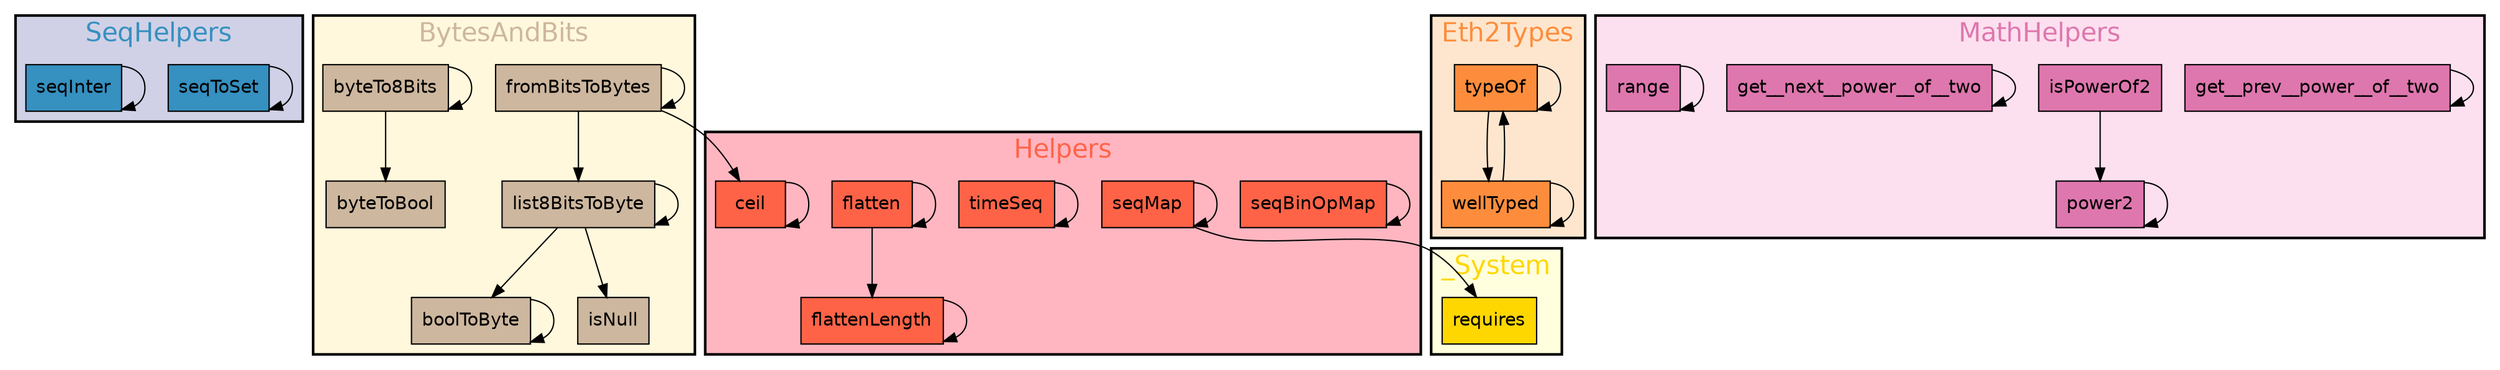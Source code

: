 digraph G {
fontname=helvetica;
subgraph cluster_SeqHelpers {
style=filled;
fontsize="20.0";
fillcolor="#d0d1e6";
fontcolor="#3690c0";
penwidth=2;
label=SeqHelpers;
seqToSet [shape=rectangle, style=filled, fontname=helvetica, fillcolor="#3690c0"];
seqInter [shape=rectangle, style=filled, fontname=helvetica, fillcolor="#3690c0"];
}

subgraph cluster_BytesAndBits {
style=filled;
fontsize="20.0";
fillcolor=cornsilk;
fontcolor=bisque3;
penwidth=2;
label=BytesAndBits;
byteTo8Bits [shape=rectangle, style=filled, fontname=helvetica, fillcolor=bisque3];
fromBitsToBytes [shape=rectangle, style=filled, fontname=helvetica, fillcolor=bisque3];
boolToByte [shape=rectangle, style=filled, fontname=helvetica, fillcolor=bisque3];
byteToBool [shape=rectangle, style=filled, fontname=helvetica, fillcolor=bisque3];
list8BitsToByte [shape=rectangle, style=filled, fontname=helvetica, fillcolor=bisque3];
isNull [shape=rectangle, style=filled, fontname=helvetica, fillcolor=bisque3];
}

subgraph cluster_Eth2Types {
style=filled;
fontsize="20.0";
fillcolor="#fee6ce";
fontcolor="#fd8d3c";
penwidth=2;
label=Eth2Types;
typeOf [shape=rectangle, style=filled, fontname=helvetica, fillcolor="#fd8d3c"];
wellTyped [shape=rectangle, style=filled, fontname=helvetica, fillcolor="#fd8d3c"];
}

subgraph cluster_MathHelpers {
style=filled;
fontsize="20.0";
fillcolor="#fde0ef";
fontcolor="#de77ae";
penwidth=2;
label=MathHelpers;
get__prev__power__of__two [shape=rectangle, style=filled, fontname=helvetica, fillcolor="#de77ae"];
isPowerOf2 [shape=rectangle, style=filled, fontname=helvetica, fillcolor="#de77ae"];
power2 [shape=rectangle, style=filled, fontname=helvetica, fillcolor="#de77ae"];
get__next__power__of__two [shape=rectangle, style=filled, fontname=helvetica, fillcolor="#de77ae"];
range [shape=rectangle, style=filled, fontname=helvetica, fillcolor="#de77ae"];
}

subgraph cluster_Helpers {
style=filled;
fontsize="20.0";
fillcolor=lightpink;
fontcolor=tomato;
penwidth=2;
label=Helpers;
seqBinOpMap [shape=rectangle, style=filled, fontname=helvetica, fillcolor=tomato];
seqMap [shape=rectangle, style=filled, fontname=helvetica, fillcolor=tomato];
timeSeq [shape=rectangle, style=filled, fontname=helvetica, fillcolor=tomato];
flatten [shape=rectangle, style=filled, fontname=helvetica, fillcolor=tomato];
ceil [shape=rectangle, style=filled, fontname=helvetica, fillcolor=tomato];
flattenLength [shape=rectangle, style=filled, fontname=helvetica, fillcolor=tomato];
}

subgraph cluster__System {
style=filled;
fontsize="20.0";
fillcolor="#ffffdd";
fontcolor=gold;
penwidth=2;
label=_System;
requires [shape=rectangle, style=filled, fontname=helvetica, fillcolor=gold];
}

seqBinOpMap -> seqBinOpMap;
seqMap -> requires;
seqMap -> seqMap;
timeSeq -> timeSeq;
byteTo8Bits -> byteTo8Bits;
byteTo8Bits -> byteToBool;
typeOf -> typeOf;
typeOf -> wellTyped;
fromBitsToBytes -> ceil;
fromBitsToBytes -> fromBitsToBytes;
fromBitsToBytes -> list8BitsToByte;
get__prev__power__of__two -> get__prev__power__of__two;
flatten -> flatten;
flatten -> flattenLength;
boolToByte -> boolToByte;
isPowerOf2 -> power2;
power2 -> power2;
ceil -> ceil;
list8BitsToByte -> boolToByte;
list8BitsToByte -> isNull;
list8BitsToByte -> list8BitsToByte;
flattenLength -> flattenLength;
seqToSet -> seqToSet;
get__next__power__of__two -> get__next__power__of__two;
range -> range;
wellTyped -> typeOf;
wellTyped -> wellTyped;
seqInter -> seqInter;
}
